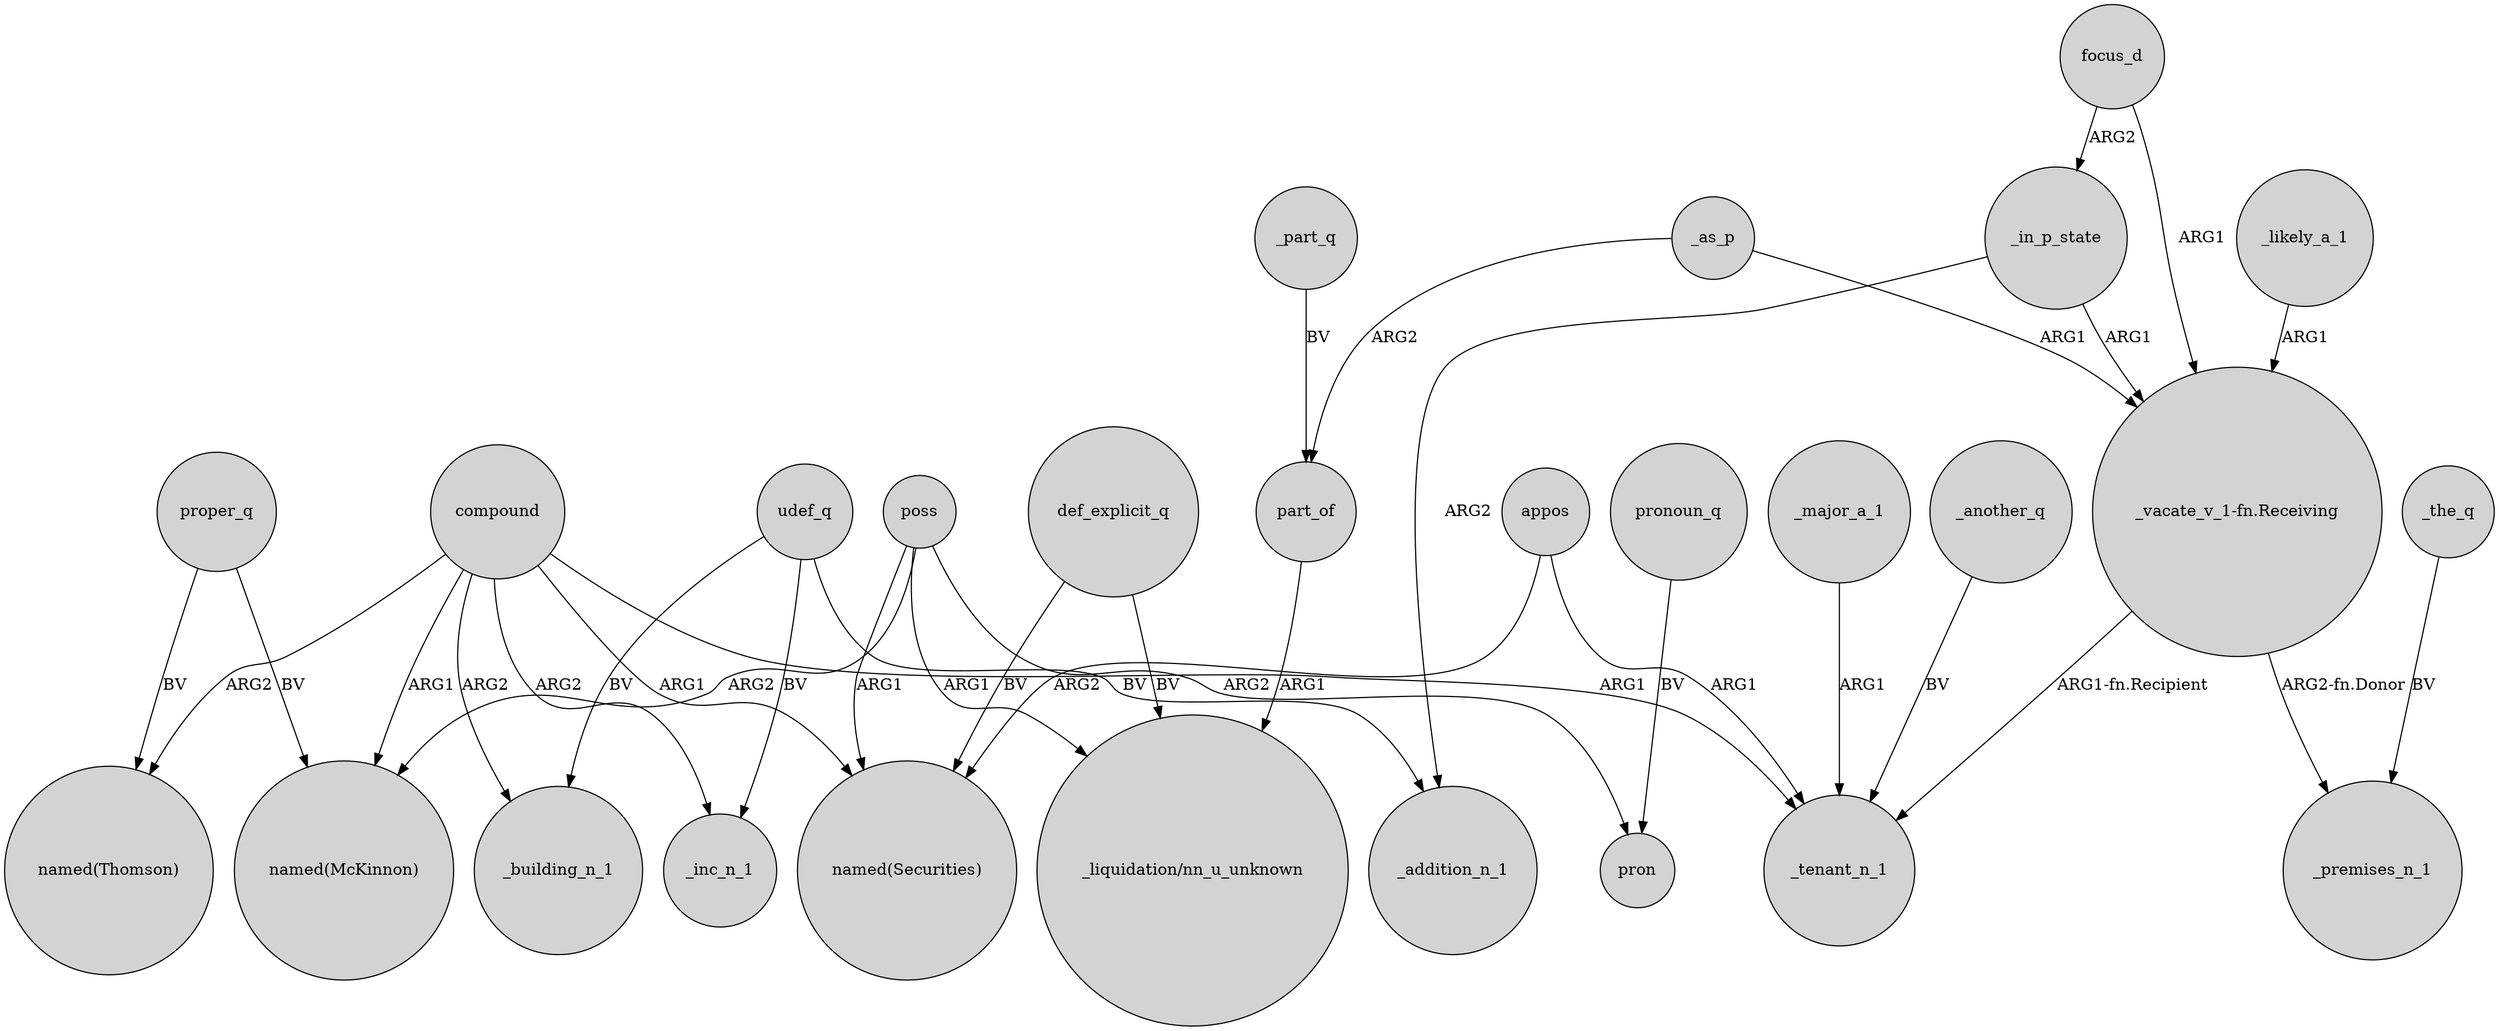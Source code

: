 digraph {
	node [shape=circle style=filled]
	_in_p_state -> "_vacate_v_1-fn.Receiving" [label=ARG1]
	focus_d -> _in_p_state [label=ARG2]
	proper_q -> "named(McKinnon)" [label=BV]
	_as_p -> part_of [label=ARG2]
	focus_d -> "_vacate_v_1-fn.Receiving" [label=ARG1]
	_another_q -> _tenant_n_1 [label=BV]
	def_explicit_q -> "named(Securities)" [label=BV]
	udef_q -> _building_n_1 [label=BV]
	udef_q -> _addition_n_1 [label=BV]
	_the_q -> _premises_n_1 [label=BV]
	compound -> "named(McKinnon)" [label=ARG1]
	poss -> "named(Securities)" [label=ARG1]
	"_vacate_v_1-fn.Receiving" -> _premises_n_1 [label="ARG2-fn.Donor"]
	pronoun_q -> pron [label=BV]
	udef_q -> _inc_n_1 [label=BV]
	poss -> pron [label=ARG2]
	compound -> _inc_n_1 [label=ARG2]
	_part_q -> part_of [label=BV]
	"_vacate_v_1-fn.Receiving" -> _tenant_n_1 [label="ARG1-fn.Recipient"]
	part_of -> "_liquidation/nn_u_unknown" [label=ARG1]
	appos -> "named(Securities)" [label=ARG2]
	compound -> "named(Thomson)" [label=ARG2]
	_as_p -> "_vacate_v_1-fn.Receiving" [label=ARG1]
	compound -> _tenant_n_1 [label=ARG1]
	poss -> "named(McKinnon)" [label=ARG2]
	_in_p_state -> _addition_n_1 [label=ARG2]
	def_explicit_q -> "_liquidation/nn_u_unknown" [label=BV]
	appos -> _tenant_n_1 [label=ARG1]
	poss -> "_liquidation/nn_u_unknown" [label=ARG1]
	_major_a_1 -> _tenant_n_1 [label=ARG1]
	compound -> _building_n_1 [label=ARG2]
	_likely_a_1 -> "_vacate_v_1-fn.Receiving" [label=ARG1]
	proper_q -> "named(Thomson)" [label=BV]
	compound -> "named(Securities)" [label=ARG1]
}
